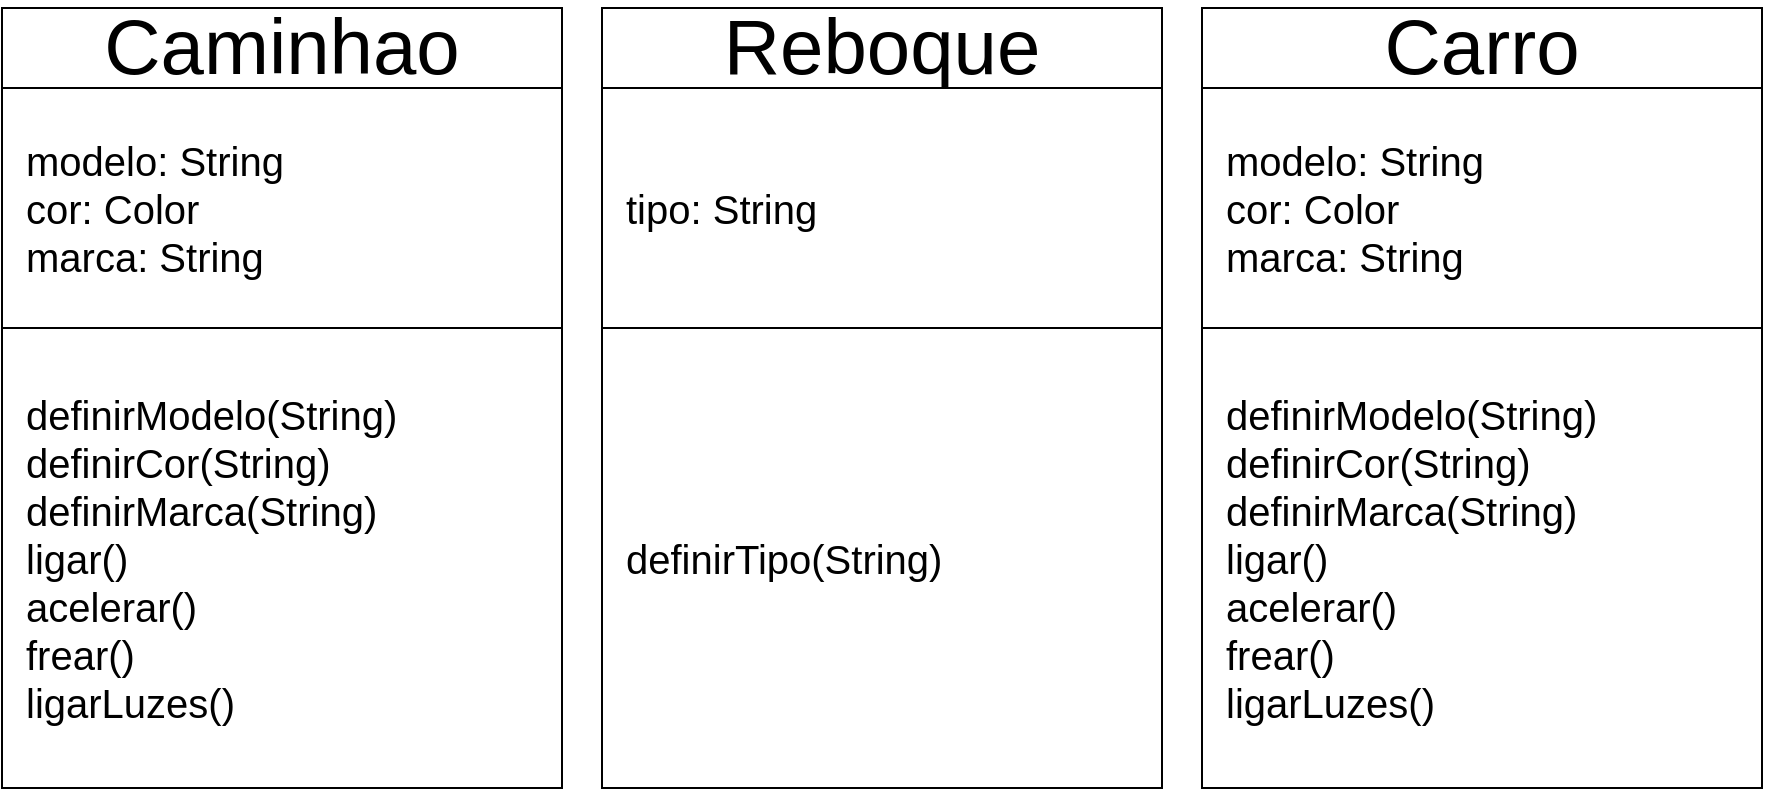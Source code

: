 <mxfile version="20.5.1" type="device"><diagram id="2G-mnm2bZ4TF8XPANvti" name="Página-1"><mxGraphModel dx="1422" dy="766" grid="1" gridSize="10" guides="1" tooltips="1" connect="1" arrows="1" fold="1" page="1" pageScale="1" pageWidth="827" pageHeight="1169" math="0" shadow="0"><root><mxCell id="0"/><mxCell id="1" parent="0"/><mxCell id="iod15hjATlvfAWfPVgNW-1" value="&lt;font style=&quot;font-size: 39px;&quot;&gt;Caminhao&lt;/font&gt;" style="rounded=0;whiteSpace=wrap;html=1;" parent="1" vertex="1"><mxGeometry x="40" y="40" width="280" height="40" as="geometry"/></mxCell><mxCell id="iod15hjATlvfAWfPVgNW-2" value="modelo: String&lt;br&gt;cor: Color&lt;br&gt;marca: String" style="rounded=0;whiteSpace=wrap;html=1;fontSize=20;align=left;spacingLeft=10;" parent="1" vertex="1"><mxGeometry x="40" y="80" width="280" height="120" as="geometry"/></mxCell><mxCell id="iod15hjATlvfAWfPVgNW-3" value="definirModelo(String)&lt;br&gt;definirCor(String)&lt;br&gt;definirMarca(String)&lt;br&gt;ligar()&lt;br&gt;acelerar()&lt;br&gt;frear()&lt;br&gt;ligarLuzes()" style="rounded=0;whiteSpace=wrap;html=1;fontSize=20;align=left;spacingLeft=10;" parent="1" vertex="1"><mxGeometry x="40" y="200" width="280" height="230" as="geometry"/></mxCell><mxCell id="iod15hjATlvfAWfPVgNW-4" value="&lt;font style=&quot;font-size: 39px;&quot;&gt;Reboque&lt;/font&gt;" style="rounded=0;whiteSpace=wrap;html=1;" parent="1" vertex="1"><mxGeometry x="340" y="40" width="280" height="40" as="geometry"/></mxCell><mxCell id="iod15hjATlvfAWfPVgNW-5" value="tipo: String&lt;br&gt;" style="rounded=0;whiteSpace=wrap;html=1;fontSize=20;align=left;spacingLeft=10;" parent="1" vertex="1"><mxGeometry x="340" y="80" width="280" height="120" as="geometry"/></mxCell><mxCell id="iod15hjATlvfAWfPVgNW-6" value="definirTipo(String)&lt;br&gt;" style="rounded=0;whiteSpace=wrap;html=1;fontSize=20;align=left;spacingLeft=10;" parent="1" vertex="1"><mxGeometry x="340" y="200" width="280" height="230" as="geometry"/></mxCell><mxCell id="iod15hjATlvfAWfPVgNW-7" value="&lt;font style=&quot;font-size: 39px;&quot;&gt;Carro&lt;/font&gt;" style="rounded=0;whiteSpace=wrap;html=1;" parent="1" vertex="1"><mxGeometry x="640" y="40" width="280" height="40" as="geometry"/></mxCell><mxCell id="UCH4T3nvW3oVhM1aRv9W-1" value="modelo: String&lt;br&gt;cor: Color&lt;br&gt;marca: String" style="rounded=0;whiteSpace=wrap;html=1;fontSize=20;align=left;spacingLeft=10;" parent="1" vertex="1"><mxGeometry x="640" y="80" width="280" height="120" as="geometry"/></mxCell><mxCell id="W5ZF4KlZVdKoaIqP68Y8-1" value="definirModelo(String)&lt;br&gt;definirCor(String)&lt;br&gt;definirMarca(String)&lt;br&gt;ligar()&lt;br&gt;acelerar()&lt;br&gt;frear()&lt;br&gt;ligarLuzes()" style="rounded=0;whiteSpace=wrap;html=1;fontSize=20;align=left;spacingLeft=10;" parent="1" vertex="1"><mxGeometry x="640" y="200" width="280" height="230" as="geometry"/></mxCell></root></mxGraphModel></diagram></mxfile>